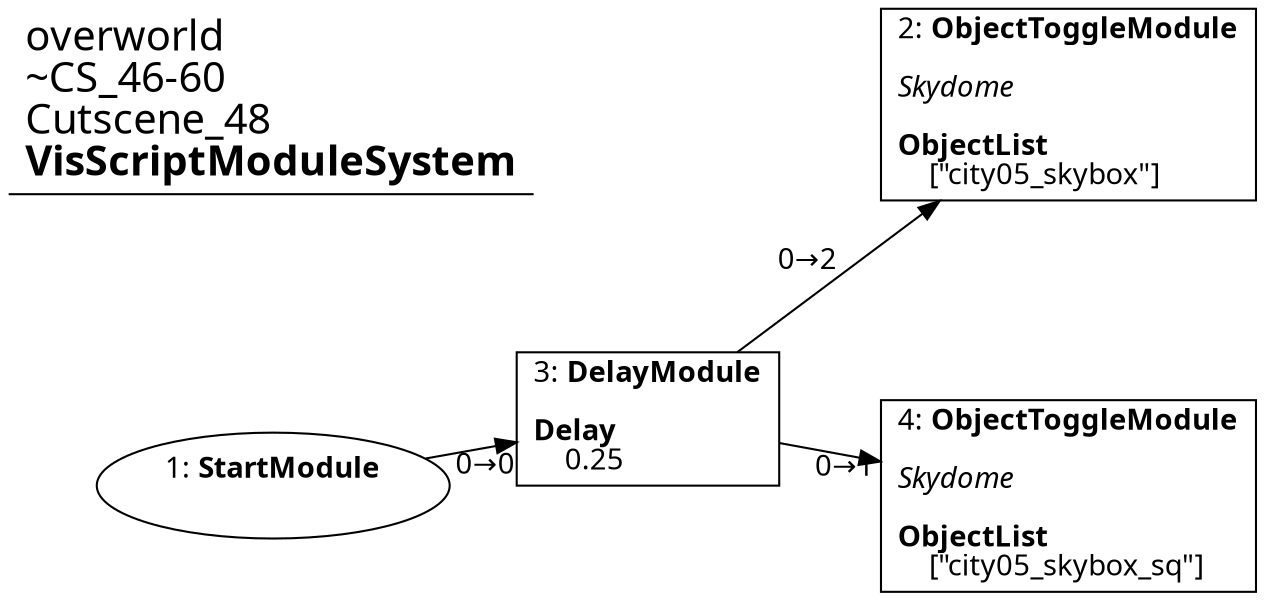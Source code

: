digraph {
    layout = fdp;
    overlap = prism;
    sep = "+16";
    splines = spline;

    node [ shape = box ];

    graph [ fontname = "Segoe UI" ];
    node [ fontname = "Segoe UI" ];
    edge [ fontname = "Segoe UI" ];

    1 [ label = <1: <b>StartModule</b><br/><br/>> ];
    1 [ shape = oval ]
    1 [ pos = "-0.208,0.11400001!" ];
    1 -> 3 [ label = "0→0" ];

    2 [ label = <2: <b>ObjectToggleModule</b><br/><br/><i>Skydome<br align="left"/></i><br align="left"/><b>ObjectList</b><br align="left"/>    [&quot;city05_skybox&quot;]<br align="left"/>> ];
    2 [ pos = "0.17400001,0.29700002!" ];

    3 [ label = <3: <b>DelayModule</b><br/><br/><b>Delay</b><br align="left"/>    0.25<br align="left"/>> ];
    3 [ pos = "-0.028,0.14600001!" ];
    3 -> 2 [ label = "0→2" ];
    3 -> 4 [ label = "0→1" ];

    4 [ label = <4: <b>ObjectToggleModule</b><br/><br/><i>Skydome<br align="left"/></i><br align="left"/><b>ObjectList</b><br align="left"/>    [&quot;city05_skybox_sq&quot;]<br align="left"/>> ];
    4 [ pos = "0.17400001,0.109000005!" ];

    title [ pos = "-0.209,0.298!" ];
    title [ shape = underline ];
    title [ label = <<font point-size="20">overworld<br align="left"/>~CS_46-60<br align="left"/>Cutscene_48<br align="left"/><b>VisScriptModuleSystem</b><br align="left"/></font>> ];
}
